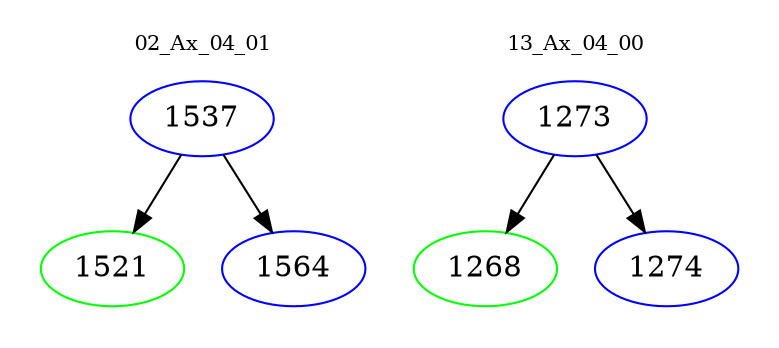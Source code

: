 digraph{
subgraph cluster_0 {
color = white
label = "02_Ax_04_01";
fontsize=10;
T0_1537 [label="1537", color="blue"]
T0_1537 -> T0_1521 [color="black"]
T0_1521 [label="1521", color="green"]
T0_1537 -> T0_1564 [color="black"]
T0_1564 [label="1564", color="blue"]
}
subgraph cluster_1 {
color = white
label = "13_Ax_04_00";
fontsize=10;
T1_1273 [label="1273", color="blue"]
T1_1273 -> T1_1268 [color="black"]
T1_1268 [label="1268", color="green"]
T1_1273 -> T1_1274 [color="black"]
T1_1274 [label="1274", color="blue"]
}
}
